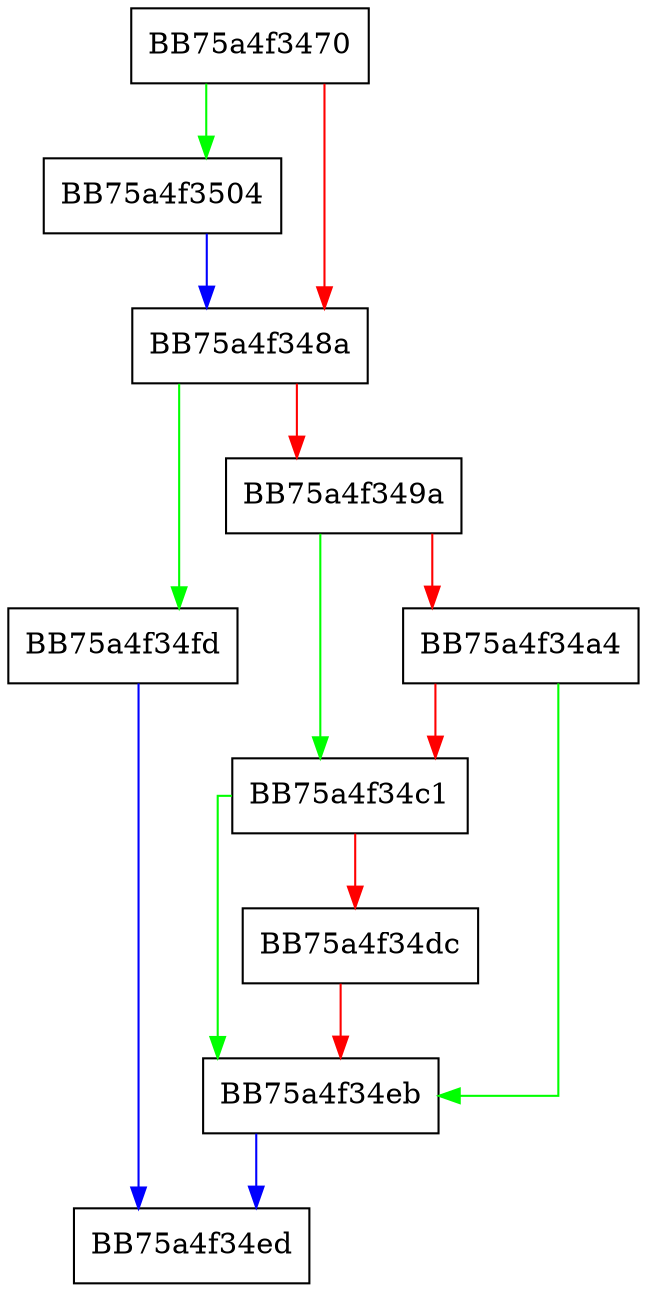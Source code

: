 digraph GetNextSubKey {
  node [shape="box"];
  graph [splines=ortho];
  BB75a4f3470 -> BB75a4f3504 [color="green"];
  BB75a4f3470 -> BB75a4f348a [color="red"];
  BB75a4f348a -> BB75a4f34fd [color="green"];
  BB75a4f348a -> BB75a4f349a [color="red"];
  BB75a4f349a -> BB75a4f34c1 [color="green"];
  BB75a4f349a -> BB75a4f34a4 [color="red"];
  BB75a4f34a4 -> BB75a4f34eb [color="green"];
  BB75a4f34a4 -> BB75a4f34c1 [color="red"];
  BB75a4f34c1 -> BB75a4f34eb [color="green"];
  BB75a4f34c1 -> BB75a4f34dc [color="red"];
  BB75a4f34dc -> BB75a4f34eb [color="red"];
  BB75a4f34eb -> BB75a4f34ed [color="blue"];
  BB75a4f34fd -> BB75a4f34ed [color="blue"];
  BB75a4f3504 -> BB75a4f348a [color="blue"];
}